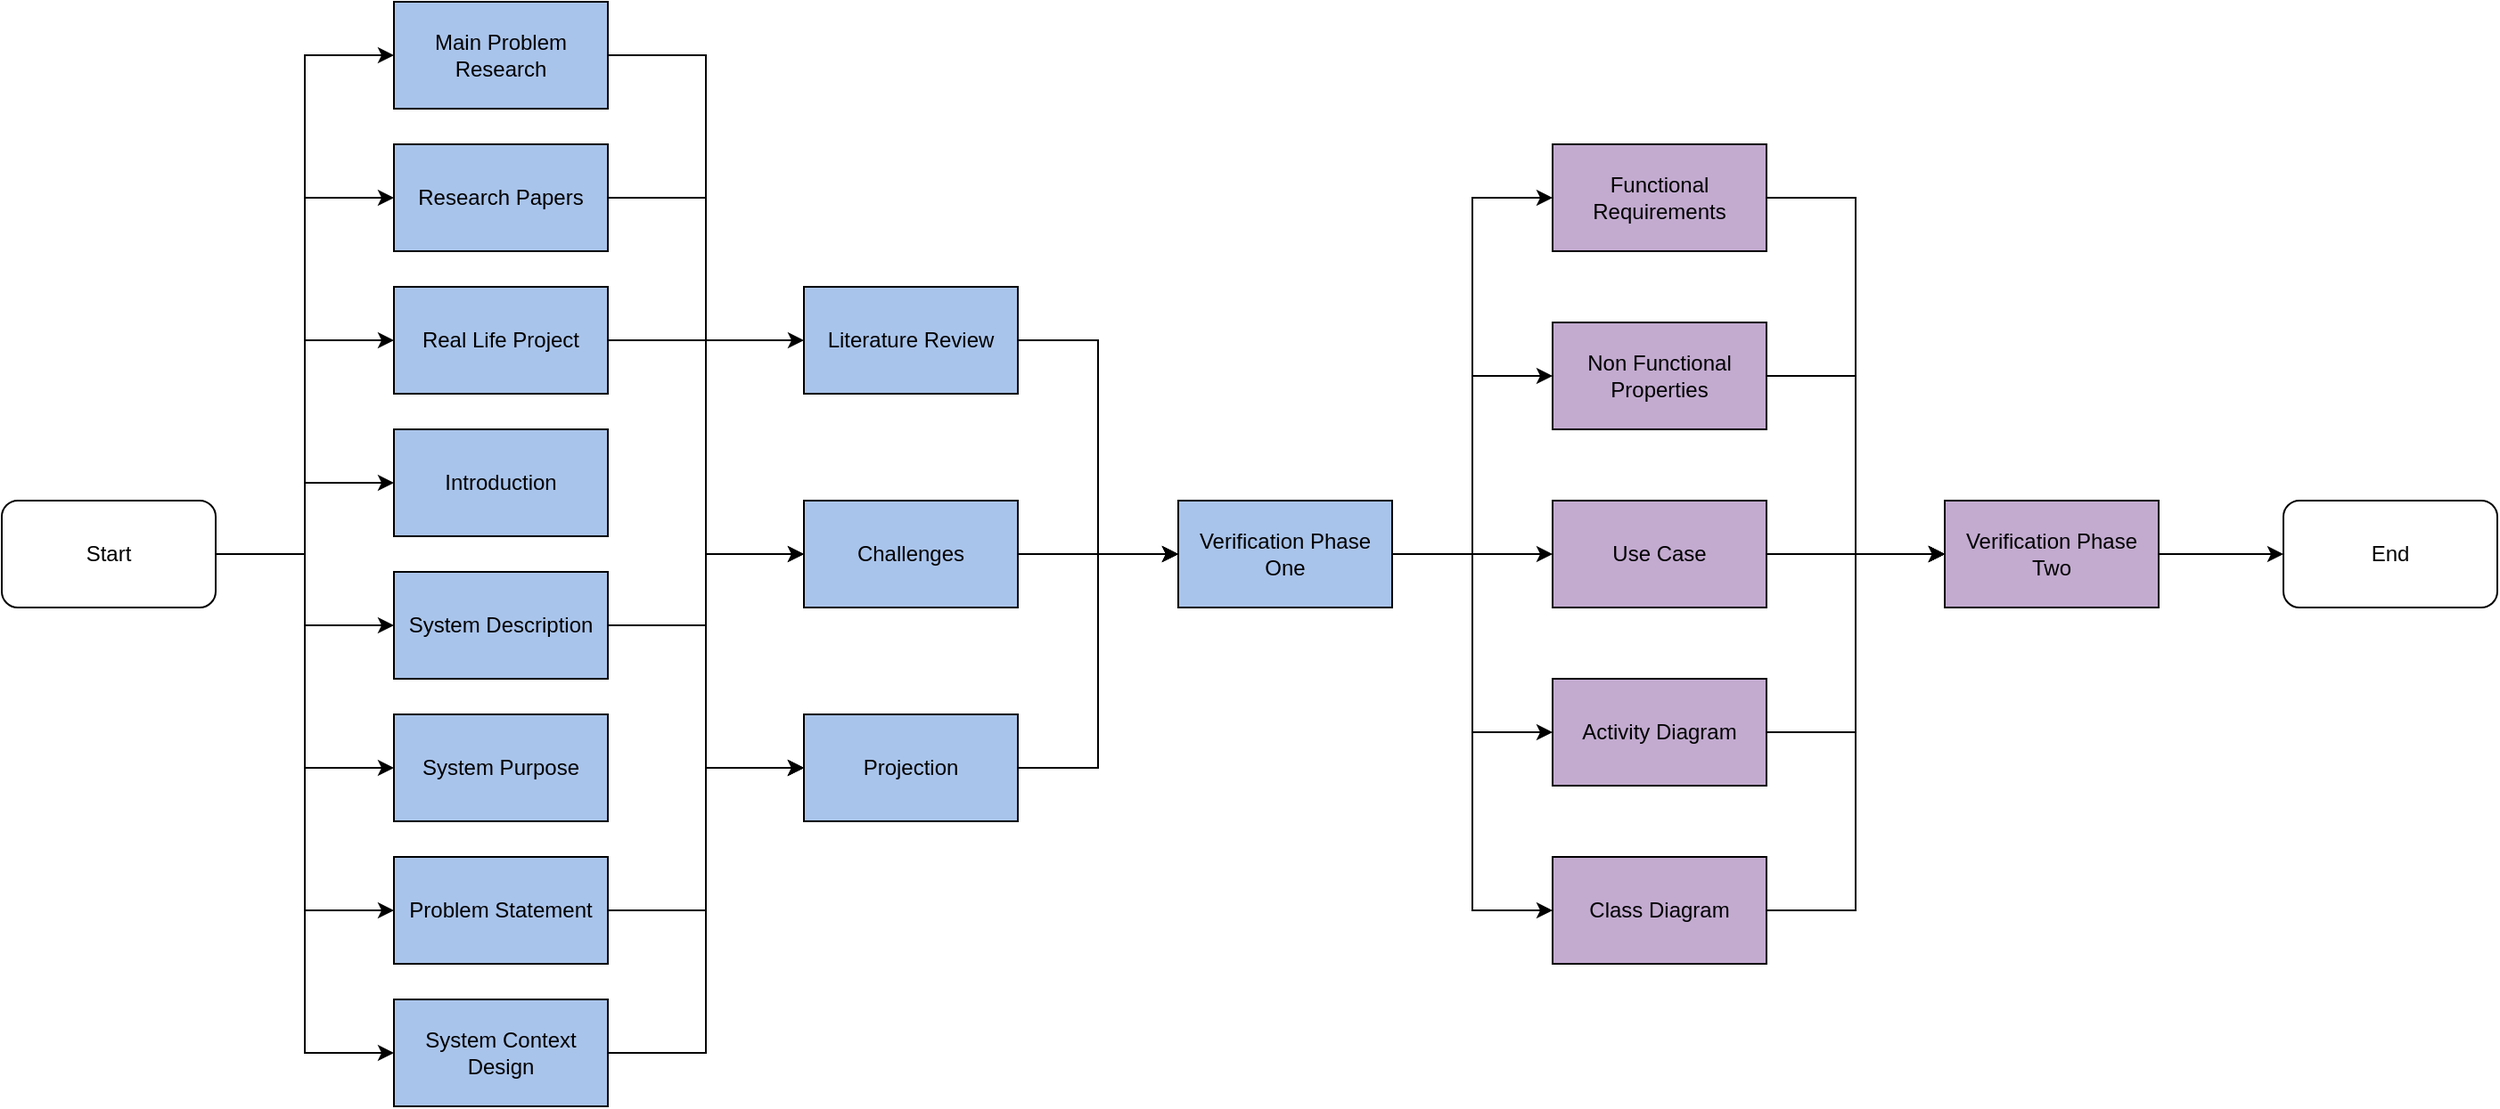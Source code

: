 <mxfile version="14.5.3" type="github">
  <diagram id="fe9o9t63jJ4nMrAucya3" name="Page-1">
    <mxGraphModel dx="1422" dy="833" grid="1" gridSize="10" guides="1" tooltips="1" connect="1" arrows="1" fold="1" page="1" pageScale="1" pageWidth="827" pageHeight="1169" math="0" shadow="0">
      <root>
        <mxCell id="0" />
        <mxCell id="1" parent="0" />
        <mxCell id="1kwHoDAKHIwVnWZ9qKXR-3" style="edgeStyle=orthogonalEdgeStyle;rounded=0;orthogonalLoop=1;jettySize=auto;html=1;exitX=1;exitY=0.5;exitDx=0;exitDy=0;entryX=0;entryY=0.5;entryDx=0;entryDy=0;" parent="1" source="1kwHoDAKHIwVnWZ9qKXR-1" target="1kwHoDAKHIwVnWZ9qKXR-2" edge="1">
          <mxGeometry relative="1" as="geometry" />
        </mxCell>
        <mxCell id="1kwHoDAKHIwVnWZ9qKXR-5" style="edgeStyle=orthogonalEdgeStyle;rounded=0;orthogonalLoop=1;jettySize=auto;html=1;exitX=1;exitY=0.5;exitDx=0;exitDy=0;entryX=0;entryY=0.5;entryDx=0;entryDy=0;" parent="1" source="1kwHoDAKHIwVnWZ9qKXR-1" target="1kwHoDAKHIwVnWZ9qKXR-4" edge="1">
          <mxGeometry relative="1" as="geometry" />
        </mxCell>
        <mxCell id="1kwHoDAKHIwVnWZ9qKXR-7" style="edgeStyle=orthogonalEdgeStyle;rounded=0;orthogonalLoop=1;jettySize=auto;html=1;exitX=1;exitY=0.5;exitDx=0;exitDy=0;entryX=0;entryY=0.5;entryDx=0;entryDy=0;" parent="1" source="1kwHoDAKHIwVnWZ9qKXR-1" target="1kwHoDAKHIwVnWZ9qKXR-6" edge="1">
          <mxGeometry relative="1" as="geometry" />
        </mxCell>
        <mxCell id="39DIHfGKGRZBKEEOlCm_-33" style="edgeStyle=orthogonalEdgeStyle;rounded=0;orthogonalLoop=1;jettySize=auto;html=1;exitX=1;exitY=0.5;exitDx=0;exitDy=0;entryX=0;entryY=0.5;entryDx=0;entryDy=0;" parent="1" source="1kwHoDAKHIwVnWZ9qKXR-1" target="1kwHoDAKHIwVnWZ9qKXR-8" edge="1">
          <mxGeometry relative="1" as="geometry" />
        </mxCell>
        <mxCell id="39DIHfGKGRZBKEEOlCm_-34" style="edgeStyle=orthogonalEdgeStyle;rounded=0;orthogonalLoop=1;jettySize=auto;html=1;exitX=1;exitY=0.5;exitDx=0;exitDy=0;entryX=0;entryY=0.5;entryDx=0;entryDy=0;" parent="1" source="1kwHoDAKHIwVnWZ9qKXR-1" target="1kwHoDAKHIwVnWZ9qKXR-11" edge="1">
          <mxGeometry relative="1" as="geometry" />
        </mxCell>
        <mxCell id="39DIHfGKGRZBKEEOlCm_-35" style="edgeStyle=orthogonalEdgeStyle;rounded=0;orthogonalLoop=1;jettySize=auto;html=1;exitX=1;exitY=0.5;exitDx=0;exitDy=0;entryX=0;entryY=0.5;entryDx=0;entryDy=0;" parent="1" source="1kwHoDAKHIwVnWZ9qKXR-1" target="1kwHoDAKHIwVnWZ9qKXR-15" edge="1">
          <mxGeometry relative="1" as="geometry" />
        </mxCell>
        <mxCell id="39DIHfGKGRZBKEEOlCm_-36" style="edgeStyle=orthogonalEdgeStyle;rounded=0;orthogonalLoop=1;jettySize=auto;html=1;exitX=1;exitY=0.5;exitDx=0;exitDy=0;entryX=0;entryY=0.5;entryDx=0;entryDy=0;" parent="1" source="1kwHoDAKHIwVnWZ9qKXR-1" target="1kwHoDAKHIwVnWZ9qKXR-17" edge="1">
          <mxGeometry relative="1" as="geometry" />
        </mxCell>
        <mxCell id="39DIHfGKGRZBKEEOlCm_-37" style="edgeStyle=orthogonalEdgeStyle;rounded=0;orthogonalLoop=1;jettySize=auto;html=1;exitX=1;exitY=0.5;exitDx=0;exitDy=0;entryX=0;entryY=0.5;entryDx=0;entryDy=0;" parent="1" source="1kwHoDAKHIwVnWZ9qKXR-1" target="1kwHoDAKHIwVnWZ9qKXR-19" edge="1">
          <mxGeometry relative="1" as="geometry" />
        </mxCell>
        <mxCell id="1kwHoDAKHIwVnWZ9qKXR-1" value="Start" style="rounded=1;whiteSpace=wrap;html=1;" parent="1" vertex="1">
          <mxGeometry x="20" y="360" width="120" height="60" as="geometry" />
        </mxCell>
        <mxCell id="39DIHfGKGRZBKEEOlCm_-38" style="edgeStyle=orthogonalEdgeStyle;rounded=0;orthogonalLoop=1;jettySize=auto;html=1;exitX=1;exitY=0.5;exitDx=0;exitDy=0;entryX=0;entryY=0.5;entryDx=0;entryDy=0;" parent="1" source="1kwHoDAKHIwVnWZ9qKXR-2" target="1kwHoDAKHIwVnWZ9qKXR-22" edge="1">
          <mxGeometry relative="1" as="geometry" />
        </mxCell>
        <mxCell id="1kwHoDAKHIwVnWZ9qKXR-2" value="Main Problem Research" style="rounded=0;whiteSpace=wrap;html=1;fillColor=#A9C4EB;" parent="1" vertex="1">
          <mxGeometry x="240" y="80" width="120" height="60" as="geometry" />
        </mxCell>
        <mxCell id="39DIHfGKGRZBKEEOlCm_-39" style="edgeStyle=orthogonalEdgeStyle;rounded=0;orthogonalLoop=1;jettySize=auto;html=1;exitX=1;exitY=0.5;exitDx=0;exitDy=0;entryX=0;entryY=0.5;entryDx=0;entryDy=0;" parent="1" source="1kwHoDAKHIwVnWZ9qKXR-4" target="1kwHoDAKHIwVnWZ9qKXR-24" edge="1">
          <mxGeometry relative="1" as="geometry" />
        </mxCell>
        <mxCell id="1kwHoDAKHIwVnWZ9qKXR-4" value="Research Papers" style="rounded=0;whiteSpace=wrap;html=1;fillColor=#A9C4EB;" parent="1" vertex="1">
          <mxGeometry x="240" y="160" width="120" height="60" as="geometry" />
        </mxCell>
        <mxCell id="39DIHfGKGRZBKEEOlCm_-40" style="edgeStyle=orthogonalEdgeStyle;rounded=0;orthogonalLoop=1;jettySize=auto;html=1;exitX=1;exitY=0.5;exitDx=0;exitDy=0;entryX=0;entryY=0.5;entryDx=0;entryDy=0;" parent="1" source="1kwHoDAKHIwVnWZ9qKXR-6" target="1kwHoDAKHIwVnWZ9qKXR-26" edge="1">
          <mxGeometry relative="1" as="geometry" />
        </mxCell>
        <mxCell id="1kwHoDAKHIwVnWZ9qKXR-6" value="Real Life Project" style="rounded=0;whiteSpace=wrap;html=1;fillColor=#A9C4EB;" parent="1" vertex="1">
          <mxGeometry x="240" y="240" width="120" height="60" as="geometry" />
        </mxCell>
        <mxCell id="1kwHoDAKHIwVnWZ9qKXR-8" value="Introduction" style="rounded=0;whiteSpace=wrap;html=1;fillColor=#A9C4EB;" parent="1" vertex="1">
          <mxGeometry x="240" y="320" width="120" height="60" as="geometry" />
        </mxCell>
        <mxCell id="39DIHfGKGRZBKEEOlCm_-42" style="edgeStyle=orthogonalEdgeStyle;rounded=0;orthogonalLoop=1;jettySize=auto;html=1;exitX=1;exitY=0.5;exitDx=0;exitDy=0;entryX=0;entryY=0.5;entryDx=0;entryDy=0;" parent="1" source="1kwHoDAKHIwVnWZ9qKXR-11" target="1kwHoDAKHIwVnWZ9qKXR-26" edge="1">
          <mxGeometry relative="1" as="geometry" />
        </mxCell>
        <mxCell id="1kwHoDAKHIwVnWZ9qKXR-11" value="System Description" style="rounded=0;whiteSpace=wrap;html=1;fillColor=#A9C4EB;" parent="1" vertex="1">
          <mxGeometry x="240" y="400" width="120" height="60" as="geometry" />
        </mxCell>
        <mxCell id="1kwHoDAKHIwVnWZ9qKXR-15" value="System Purpose" style="rounded=0;whiteSpace=wrap;html=1;fillColor=#A9C4EB;" parent="1" vertex="1">
          <mxGeometry x="240" y="480" width="120" height="60" as="geometry" />
        </mxCell>
        <mxCell id="39DIHfGKGRZBKEEOlCm_-44" style="edgeStyle=orthogonalEdgeStyle;rounded=0;orthogonalLoop=1;jettySize=auto;html=1;exitX=1;exitY=0.5;exitDx=0;exitDy=0;entryX=0;entryY=0.5;entryDx=0;entryDy=0;" parent="1" source="1kwHoDAKHIwVnWZ9qKXR-17" target="1kwHoDAKHIwVnWZ9qKXR-26" edge="1">
          <mxGeometry relative="1" as="geometry" />
        </mxCell>
        <mxCell id="1kwHoDAKHIwVnWZ9qKXR-17" value="Problem Statement" style="rounded=0;whiteSpace=wrap;html=1;fillColor=#A9C4EB;" parent="1" vertex="1">
          <mxGeometry x="240" y="560" width="120" height="60" as="geometry" />
        </mxCell>
        <mxCell id="39DIHfGKGRZBKEEOlCm_-45" style="edgeStyle=orthogonalEdgeStyle;rounded=0;orthogonalLoop=1;jettySize=auto;html=1;exitX=1;exitY=0.5;exitDx=0;exitDy=0;entryX=0;entryY=0.5;entryDx=0;entryDy=0;" parent="1" source="1kwHoDAKHIwVnWZ9qKXR-19" target="1kwHoDAKHIwVnWZ9qKXR-24" edge="1">
          <mxGeometry relative="1" as="geometry" />
        </mxCell>
        <mxCell id="1kwHoDAKHIwVnWZ9qKXR-19" value="System Context Design" style="rounded=0;whiteSpace=wrap;html=1;fillColor=#A9C4EB;" parent="1" vertex="1">
          <mxGeometry x="240" y="640" width="120" height="60" as="geometry" />
        </mxCell>
        <mxCell id="k-VmG72Gza5ZQCO4Gvvp-2" style="edgeStyle=orthogonalEdgeStyle;rounded=0;orthogonalLoop=1;jettySize=auto;html=1;exitX=1;exitY=0.5;exitDx=0;exitDy=0;entryX=0;entryY=0.5;entryDx=0;entryDy=0;" edge="1" parent="1" source="1kwHoDAKHIwVnWZ9qKXR-22" target="k-VmG72Gza5ZQCO4Gvvp-1">
          <mxGeometry relative="1" as="geometry" />
        </mxCell>
        <mxCell id="1kwHoDAKHIwVnWZ9qKXR-22" value="Literature Review" style="rounded=0;whiteSpace=wrap;html=1;fillColor=#A9C4EB;" parent="1" vertex="1">
          <mxGeometry x="470" y="240" width="120" height="60" as="geometry" />
        </mxCell>
        <mxCell id="k-VmG72Gza5ZQCO4Gvvp-4" style="edgeStyle=orthogonalEdgeStyle;rounded=0;orthogonalLoop=1;jettySize=auto;html=1;exitX=1;exitY=0.5;exitDx=0;exitDy=0;entryX=0;entryY=0.5;entryDx=0;entryDy=0;" edge="1" parent="1" source="1kwHoDAKHIwVnWZ9qKXR-24" target="k-VmG72Gza5ZQCO4Gvvp-1">
          <mxGeometry relative="1" as="geometry" />
        </mxCell>
        <mxCell id="1kwHoDAKHIwVnWZ9qKXR-24" value="Challenges" style="rounded=0;whiteSpace=wrap;html=1;fillColor=#A9C4EB;" parent="1" vertex="1">
          <mxGeometry x="470" y="360" width="120" height="60" as="geometry" />
        </mxCell>
        <mxCell id="k-VmG72Gza5ZQCO4Gvvp-6" style="edgeStyle=orthogonalEdgeStyle;rounded=0;orthogonalLoop=1;jettySize=auto;html=1;exitX=1;exitY=0.5;exitDx=0;exitDy=0;entryX=0;entryY=0.5;entryDx=0;entryDy=0;" edge="1" parent="1" source="1kwHoDAKHIwVnWZ9qKXR-26" target="k-VmG72Gza5ZQCO4Gvvp-1">
          <mxGeometry relative="1" as="geometry" />
        </mxCell>
        <mxCell id="1kwHoDAKHIwVnWZ9qKXR-26" value="Projection" style="rounded=0;whiteSpace=wrap;html=1;fillColor=#A9C4EB;" parent="1" vertex="1">
          <mxGeometry x="470" y="480" width="120" height="60" as="geometry" />
        </mxCell>
        <mxCell id="39DIHfGKGRZBKEEOlCm_-63" style="edgeStyle=orthogonalEdgeStyle;rounded=0;orthogonalLoop=1;jettySize=auto;html=1;exitX=1;exitY=0.5;exitDx=0;exitDy=0;entryX=0;entryY=0.5;entryDx=0;entryDy=0;" parent="1" source="39DIHfGKGRZBKEEOlCm_-2" target="39DIHfGKGRZBKEEOlCm_-3" edge="1">
          <mxGeometry relative="1" as="geometry" />
        </mxCell>
        <mxCell id="39DIHfGKGRZBKEEOlCm_-2" value="Functional Requirements" style="rounded=0;whiteSpace=wrap;html=1;fillColor=#C3ABD0;" parent="1" vertex="1">
          <mxGeometry x="890" y="160" width="120" height="60" as="geometry" />
        </mxCell>
        <mxCell id="39DIHfGKGRZBKEEOlCm_-32" style="edgeStyle=orthogonalEdgeStyle;rounded=0;orthogonalLoop=1;jettySize=auto;html=1;exitX=1;exitY=0.5;exitDx=0;exitDy=0;entryX=0;entryY=0.5;entryDx=0;entryDy=0;" parent="1" source="39DIHfGKGRZBKEEOlCm_-3" target="39DIHfGKGRZBKEEOlCm_-31" edge="1">
          <mxGeometry relative="1" as="geometry">
            <mxPoint x="1460" y="390" as="targetPoint" />
          </mxGeometry>
        </mxCell>
        <mxCell id="39DIHfGKGRZBKEEOlCm_-3" value="Verification Phase Two" style="rounded=0;whiteSpace=wrap;html=1;fillColor=#C3ABD0;" parent="1" vertex="1">
          <mxGeometry x="1110" y="360" width="120" height="60" as="geometry" />
        </mxCell>
        <mxCell id="39DIHfGKGRZBKEEOlCm_-58" style="edgeStyle=orthogonalEdgeStyle;rounded=0;orthogonalLoop=1;jettySize=auto;html=1;exitX=1;exitY=0.5;exitDx=0;exitDy=0;entryX=0;entryY=0.5;entryDx=0;entryDy=0;" parent="1" source="39DIHfGKGRZBKEEOlCm_-4" target="39DIHfGKGRZBKEEOlCm_-3" edge="1">
          <mxGeometry relative="1" as="geometry" />
        </mxCell>
        <mxCell id="39DIHfGKGRZBKEEOlCm_-4" value="Use Case" style="rounded=0;whiteSpace=wrap;html=1;fillColor=#C3ABD0;" parent="1" vertex="1">
          <mxGeometry x="890" y="360" width="120" height="60" as="geometry" />
        </mxCell>
        <mxCell id="39DIHfGKGRZBKEEOlCm_-62" style="edgeStyle=orthogonalEdgeStyle;rounded=0;orthogonalLoop=1;jettySize=auto;html=1;exitX=1;exitY=0.5;exitDx=0;exitDy=0;entryX=0;entryY=0.5;entryDx=0;entryDy=0;" parent="1" source="39DIHfGKGRZBKEEOlCm_-7" target="39DIHfGKGRZBKEEOlCm_-3" edge="1">
          <mxGeometry relative="1" as="geometry" />
        </mxCell>
        <mxCell id="39DIHfGKGRZBKEEOlCm_-7" value="Non Functional Properties" style="rounded=0;whiteSpace=wrap;html=1;fillColor=#C3ABD0;" parent="1" vertex="1">
          <mxGeometry x="890" y="260" width="120" height="60" as="geometry" />
        </mxCell>
        <mxCell id="39DIHfGKGRZBKEEOlCm_-60" style="edgeStyle=orthogonalEdgeStyle;rounded=0;orthogonalLoop=1;jettySize=auto;html=1;exitX=1;exitY=0.5;exitDx=0;exitDy=0;entryX=0;entryY=0.5;entryDx=0;entryDy=0;" parent="1" source="39DIHfGKGRZBKEEOlCm_-11" target="39DIHfGKGRZBKEEOlCm_-3" edge="1">
          <mxGeometry relative="1" as="geometry" />
        </mxCell>
        <mxCell id="39DIHfGKGRZBKEEOlCm_-11" value="Activity Diagram" style="rounded=0;whiteSpace=wrap;html=1;fillColor=#C3ABD0;" parent="1" vertex="1">
          <mxGeometry x="890" y="460" width="120" height="60" as="geometry" />
        </mxCell>
        <mxCell id="39DIHfGKGRZBKEEOlCm_-61" style="edgeStyle=orthogonalEdgeStyle;rounded=0;orthogonalLoop=1;jettySize=auto;html=1;exitX=1;exitY=0.5;exitDx=0;exitDy=0;entryX=0;entryY=0.5;entryDx=0;entryDy=0;" parent="1" source="39DIHfGKGRZBKEEOlCm_-26" target="39DIHfGKGRZBKEEOlCm_-3" edge="1">
          <mxGeometry relative="1" as="geometry" />
        </mxCell>
        <mxCell id="39DIHfGKGRZBKEEOlCm_-26" value="Class Diagram" style="rounded=0;whiteSpace=wrap;html=1;fillColor=#C3ABD0;" parent="1" vertex="1">
          <mxGeometry x="890" y="560" width="120" height="60" as="geometry" />
        </mxCell>
        <mxCell id="39DIHfGKGRZBKEEOlCm_-31" value="End" style="rounded=1;whiteSpace=wrap;html=1;fillColor=#FFFFFF;" parent="1" vertex="1">
          <mxGeometry x="1300" y="360" width="120" height="60" as="geometry" />
        </mxCell>
        <mxCell id="k-VmG72Gza5ZQCO4Gvvp-7" style="edgeStyle=orthogonalEdgeStyle;rounded=0;orthogonalLoop=1;jettySize=auto;html=1;exitX=1;exitY=0.5;exitDx=0;exitDy=0;entryX=0;entryY=0.5;entryDx=0;entryDy=0;" edge="1" parent="1" source="k-VmG72Gza5ZQCO4Gvvp-1" target="39DIHfGKGRZBKEEOlCm_-2">
          <mxGeometry relative="1" as="geometry" />
        </mxCell>
        <mxCell id="k-VmG72Gza5ZQCO4Gvvp-8" style="edgeStyle=orthogonalEdgeStyle;rounded=0;orthogonalLoop=1;jettySize=auto;html=1;exitX=1;exitY=0.5;exitDx=0;exitDy=0;entryX=0;entryY=0.5;entryDx=0;entryDy=0;" edge="1" parent="1" source="k-VmG72Gza5ZQCO4Gvvp-1" target="39DIHfGKGRZBKEEOlCm_-7">
          <mxGeometry relative="1" as="geometry" />
        </mxCell>
        <mxCell id="k-VmG72Gza5ZQCO4Gvvp-9" style="edgeStyle=orthogonalEdgeStyle;rounded=0;orthogonalLoop=1;jettySize=auto;html=1;exitX=1;exitY=0.5;exitDx=0;exitDy=0;entryX=0;entryY=0.5;entryDx=0;entryDy=0;" edge="1" parent="1" source="k-VmG72Gza5ZQCO4Gvvp-1" target="39DIHfGKGRZBKEEOlCm_-4">
          <mxGeometry relative="1" as="geometry" />
        </mxCell>
        <mxCell id="k-VmG72Gza5ZQCO4Gvvp-10" style="edgeStyle=orthogonalEdgeStyle;rounded=0;orthogonalLoop=1;jettySize=auto;html=1;exitX=1;exitY=0.5;exitDx=0;exitDy=0;entryX=0;entryY=0.5;entryDx=0;entryDy=0;" edge="1" parent="1" source="k-VmG72Gza5ZQCO4Gvvp-1" target="39DIHfGKGRZBKEEOlCm_-11">
          <mxGeometry relative="1" as="geometry" />
        </mxCell>
        <mxCell id="k-VmG72Gza5ZQCO4Gvvp-11" style="edgeStyle=orthogonalEdgeStyle;rounded=0;orthogonalLoop=1;jettySize=auto;html=1;exitX=1;exitY=0.5;exitDx=0;exitDy=0;entryX=0;entryY=0.5;entryDx=0;entryDy=0;" edge="1" parent="1" source="k-VmG72Gza5ZQCO4Gvvp-1" target="39DIHfGKGRZBKEEOlCm_-26">
          <mxGeometry relative="1" as="geometry" />
        </mxCell>
        <mxCell id="k-VmG72Gza5ZQCO4Gvvp-1" value="Verification Phase One" style="rounded=0;whiteSpace=wrap;html=1;fillColor=#A9C4EB;" vertex="1" parent="1">
          <mxGeometry x="680" y="360" width="120" height="60" as="geometry" />
        </mxCell>
      </root>
    </mxGraphModel>
  </diagram>
</mxfile>
